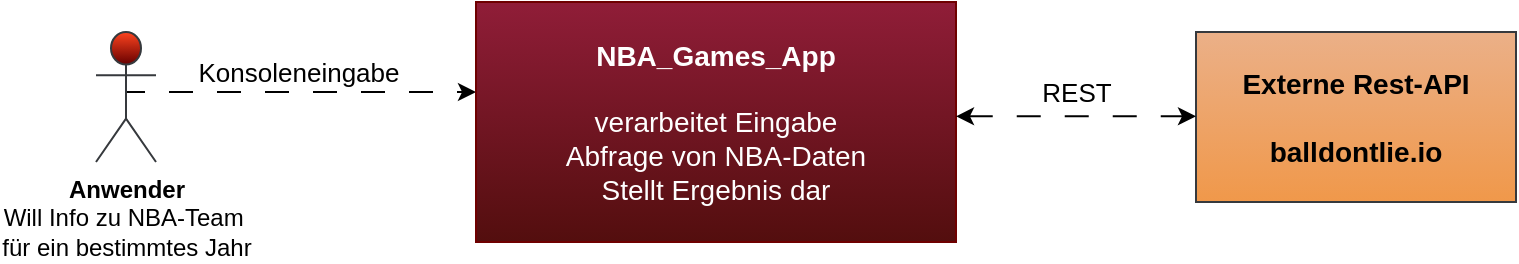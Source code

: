 <mxfile version="21.5.2" type="device">
  <diagram name="Page-1" id="2YBvvXClWsGukQMizWep">
    <mxGraphModel dx="989" dy="482" grid="1" gridSize="10" guides="1" tooltips="1" connect="1" arrows="1" fold="1" page="1" pageScale="1" pageWidth="1100" pageHeight="850" math="0" shadow="0">
      <root>
        <mxCell id="0" />
        <mxCell id="1" parent="0" />
        <mxCell id="VPRZXzCpc_OCqv9wzlIt-10" style="edgeStyle=orthogonalEdgeStyle;rounded=0;orthogonalLoop=1;jettySize=auto;html=1;exitX=0.5;exitY=0.5;exitDx=0;exitDy=0;exitPerimeter=0;dashed=1;dashPattern=12 12;" edge="1" parent="1" source="VPRZXzCpc_OCqv9wzlIt-1" target="VPRZXzCpc_OCqv9wzlIt-5">
          <mxGeometry relative="1" as="geometry">
            <Array as="points">
              <mxPoint x="140" y="300" />
              <mxPoint x="140" y="300" />
            </Array>
          </mxGeometry>
        </mxCell>
        <mxCell id="VPRZXzCpc_OCqv9wzlIt-11" value="&lt;font style=&quot;font-size: 13px;&quot;&gt;Konsoleneingabe&lt;/font&gt;" style="edgeLabel;html=1;align=center;verticalAlign=middle;resizable=0;points=[];" vertex="1" connectable="0" parent="VPRZXzCpc_OCqv9wzlIt-10">
          <mxGeometry x="0.025" y="-2" relative="1" as="geometry">
            <mxPoint x="-3" y="-12" as="offset" />
          </mxGeometry>
        </mxCell>
        <mxCell id="VPRZXzCpc_OCqv9wzlIt-1" value="&lt;font style=&quot;font-size: 12px;&quot;&gt;&lt;b&gt;Anwender&lt;/b&gt;&lt;br&gt;Will Info zu NBA-Team&amp;nbsp;&lt;br&gt;für ein bestimmtes Jahr&lt;/font&gt;" style="shape=umlActor;verticalLabelPosition=bottom;verticalAlign=top;html=1;outlineConnect=0;fillColor=#FF441F;strokeColor=#36393d;gradientColor=#660000;" vertex="1" parent="1">
          <mxGeometry x="50" y="270" width="30" height="65" as="geometry" />
        </mxCell>
        <mxCell id="VPRZXzCpc_OCqv9wzlIt-12" value="" style="edgeStyle=orthogonalEdgeStyle;rounded=0;orthogonalLoop=1;jettySize=auto;html=1;endArrow=classic;endFill=1;strokeColor=none;" edge="1" parent="1" source="VPRZXzCpc_OCqv9wzlIt-5" target="VPRZXzCpc_OCqv9wzlIt-7">
          <mxGeometry relative="1" as="geometry" />
        </mxCell>
        <mxCell id="VPRZXzCpc_OCqv9wzlIt-14" value="&lt;font style=&quot;font-size: 13px;&quot;&gt;REST&lt;/font&gt;" style="edgeLabel;html=1;align=center;verticalAlign=middle;resizable=0;points=[];" vertex="1" connectable="0" parent="VPRZXzCpc_OCqv9wzlIt-12">
          <mxGeometry x="-0.031" y="-5" relative="1" as="geometry">
            <mxPoint y="-20" as="offset" />
          </mxGeometry>
        </mxCell>
        <mxCell id="VPRZXzCpc_OCqv9wzlIt-5" value="&lt;font style=&quot;font-size: 14px;&quot;&gt;&lt;b&gt;NBA_Games_App&lt;br&gt;&lt;/b&gt;&lt;br&gt;verarbeitet Eingabe &lt;br&gt;Abfrage von NBA-Daten&lt;br&gt;Stellt Ergebnis dar&lt;br&gt;&lt;/font&gt;" style="rounded=0;whiteSpace=wrap;html=1;fillColor=#901d38;fontColor=#ffffff;strokeColor=#6F0000;gradientColor=#530e0e;" vertex="1" parent="1">
          <mxGeometry x="240" y="255" width="240" height="120" as="geometry" />
        </mxCell>
        <mxCell id="VPRZXzCpc_OCqv9wzlIt-7" value="&lt;b style=&quot;font-size: 14px;&quot;&gt;&lt;br&gt;Externe Rest-API&lt;br&gt;&lt;br&gt;balldontlie.io&lt;br&gt;&lt;br&gt;&lt;/b&gt;" style="rounded=0;whiteSpace=wrap;html=1;fillColor=#EBB088;strokeColor=#36393d;gradientColor=#F0984A;" vertex="1" parent="1">
          <mxGeometry x="600" y="270" width="160" height="85" as="geometry" />
        </mxCell>
        <mxCell id="VPRZXzCpc_OCqv9wzlIt-22" value="" style="endArrow=classic;startArrow=classic;html=1;rounded=0;exitX=1;exitY=0.5;exitDx=0;exitDy=0;dashed=1;dashPattern=12 12;" edge="1" parent="1">
          <mxGeometry width="100" height="100" relative="1" as="geometry">
            <mxPoint x="480" y="312.16" as="sourcePoint" />
            <mxPoint x="600" y="312.16" as="targetPoint" />
          </mxGeometry>
        </mxCell>
      </root>
    </mxGraphModel>
  </diagram>
</mxfile>
